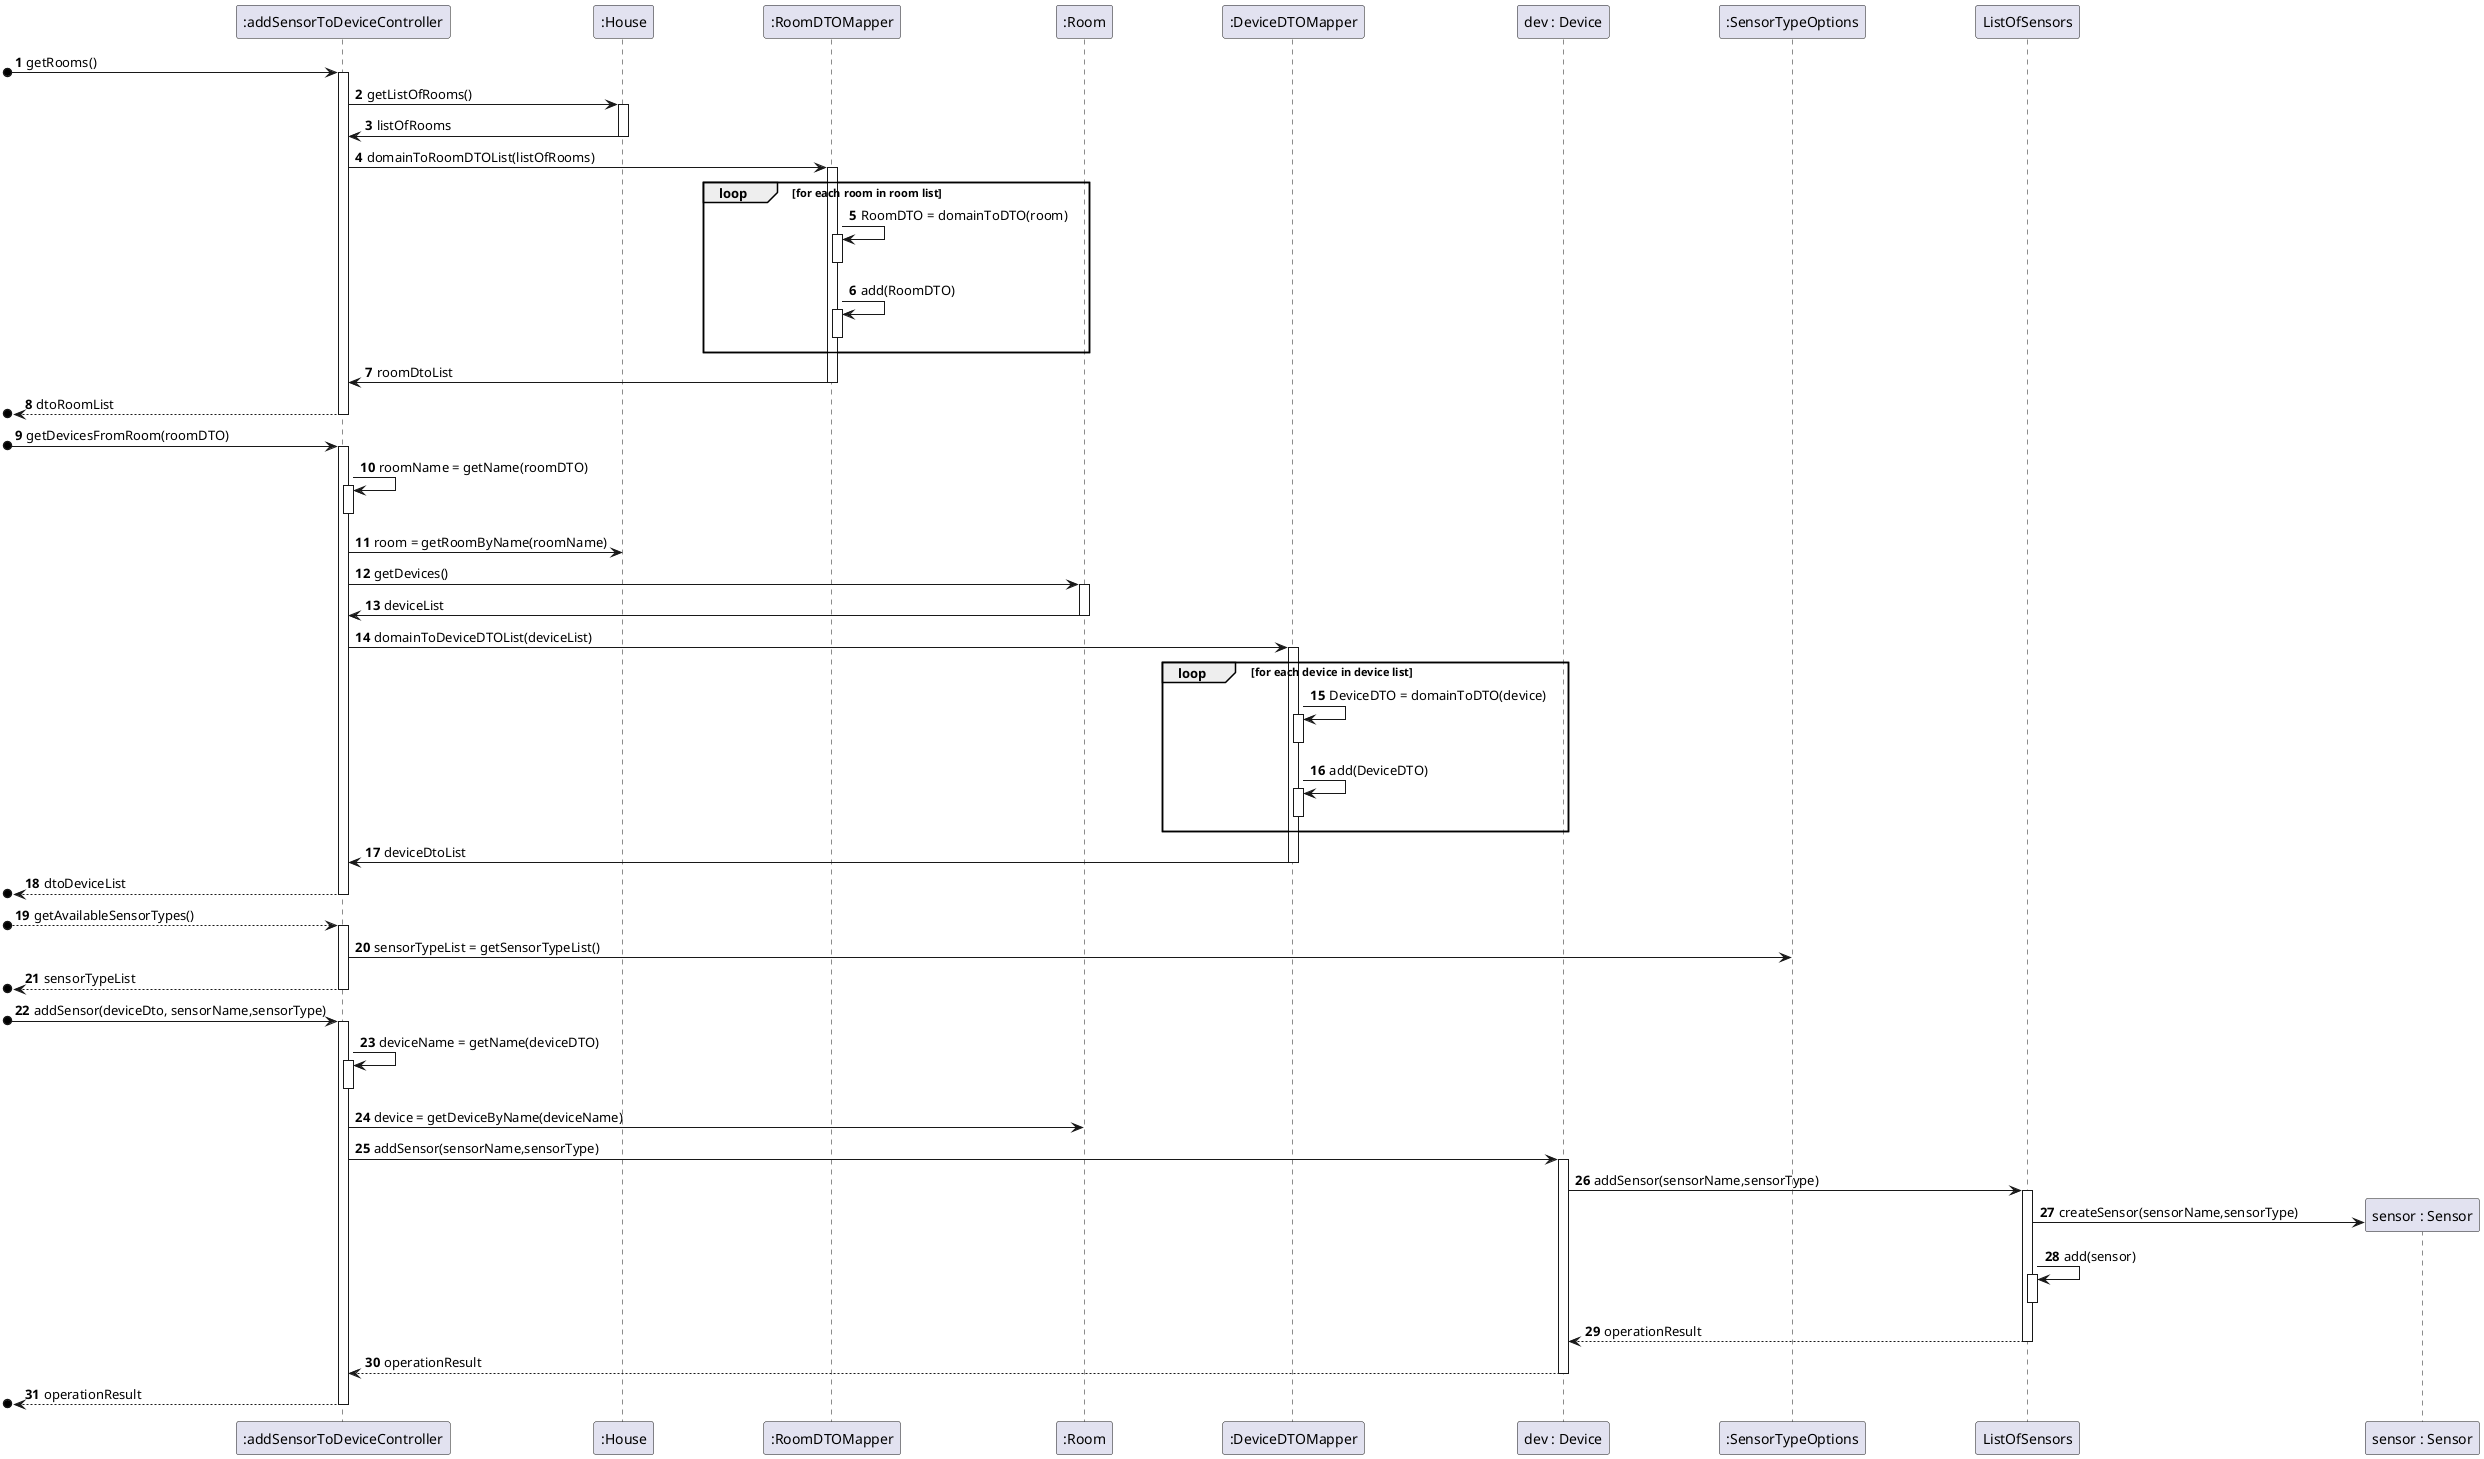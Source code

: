 @startuml

skinparam ParticipantPadding 50
autonumber

participant ":addSensorToDeviceController" as CTRL
participant ":House" as h
participant ":RoomDTOMapper" as RDTM
participant ":Room" as r
participant ":DeviceDTOMapper" as DDTM
participant "dev : Device" as dev
participant ":SensorTypeOptions" as STO
participant "ListOfSensors" as LS
participant "sensor : Sensor" as sen

[o-> CTRL : getRooms()
activate CTRL
CTRL -> h : getListOfRooms()
activate h
h -> CTRL : listOfRooms
deactivate h
CTRL -> RDTM : domainToRoomDTOList(listOfRooms)
activate RDTM
loop for each room in room list
RDTM -> RDTM : RoomDTO = domainToDTO(room)
activate RDTM
deactivate RDTM
RDTM -> RDTM : add(RoomDTO)
activate RDTM
deactivate RDTM
end loop
RDTM -> CTRL : roomDtoList
deactivate RDTM
[o<-- CTRL : dtoRoomList
deactivate CTRL


[o-> CTRL : getDevicesFromRoom(roomDTO)
activate CTRL
CTRL -> CTRL : roomName = getName(roomDTO)
activate CTRL
deactivate CTRL
CTRL -> h : room = getRoomByName(roomName)

CTRL -> r : getDevices()
activate r
r -> CTRL : deviceList
deactivate r
CTRL -> DDTM : domainToDeviceDTOList(deviceList)
activate DDTM
loop for each device in device list
DDTM -> DDTM : DeviceDTO = domainToDTO(device)
activate DDTM
deactivate DDTM
DDTM -> DDTM : add(DeviceDTO)
activate DDTM
deactivate DDTM
end loop
DDTM -> CTRL : deviceDtoList
deactivate DDTM
[o<-- CTRL : dtoDeviceList
deactivate CTRL

[o--> CTRL: getAvailableSensorTypes()
activate CTRL
CTRL -> STO :  sensorTypeList = getSensorTypeList()
[o<--CTRL : sensorTypeList

deactivate CTRL


[o-> CTRL : addSensor(deviceDto, sensorName,sensorType)
activate CTRL
CTRL -> CTRL : deviceName = getName(deviceDTO)
activate CTRL
deactivate CTRL
CTRL -> r : device = getDeviceByName(deviceName)
CTRL -> dev : addSensor(sensorName,sensorType)
activate dev
dev -> LS : addSensor(sensorName,sensorType)
activate LS
LS -> sen ** : createSensor(sensorName,sensorType)
LS -> LS : add(sensor)
activate LS
deactivate LS
LS --> dev : operationResult
deactivate LS
dev --> CTRL : operationResult
deactivate dev
[o<-- CTRL : operationResult
deactivate CTRL

@enduml